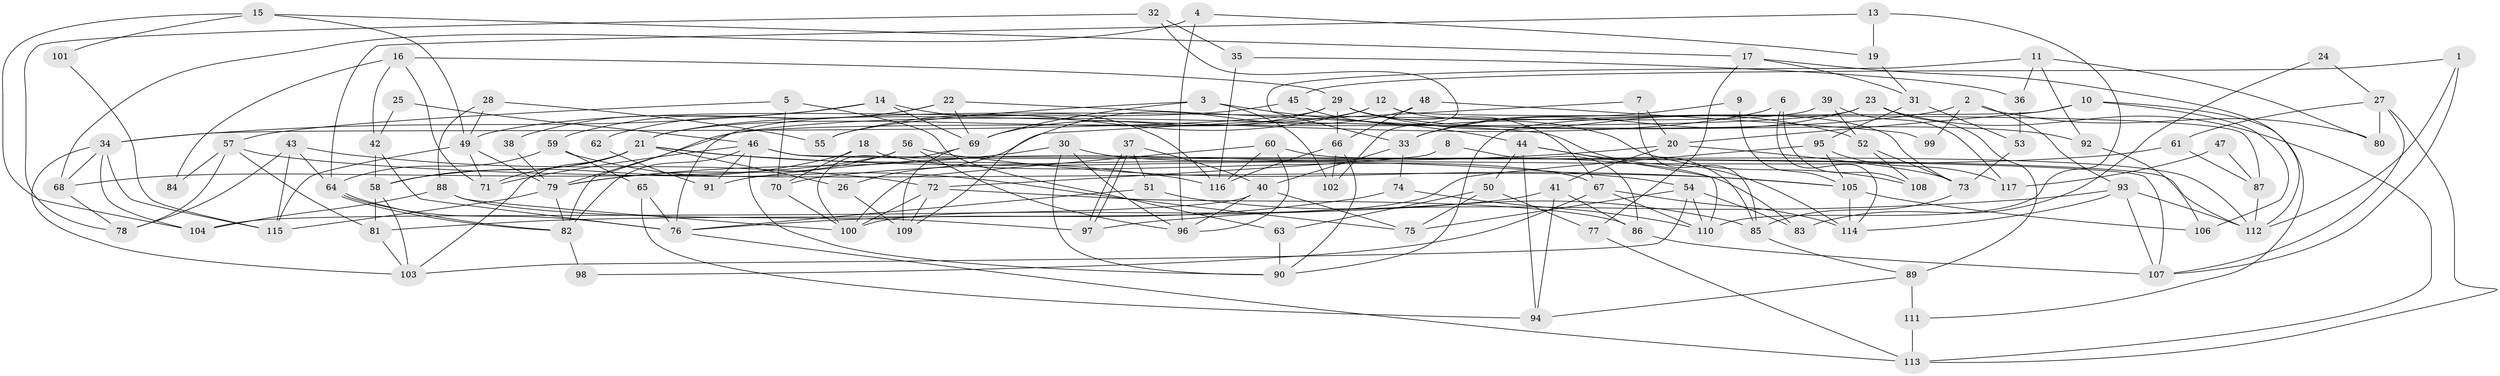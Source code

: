 // Generated by graph-tools (version 1.1) at 2025/14/03/09/25 04:14:58]
// undirected, 117 vertices, 234 edges
graph export_dot {
graph [start="1"]
  node [color=gray90,style=filled];
  1;
  2;
  3;
  4;
  5;
  6;
  7;
  8;
  9;
  10;
  11;
  12;
  13;
  14;
  15;
  16;
  17;
  18;
  19;
  20;
  21;
  22;
  23;
  24;
  25;
  26;
  27;
  28;
  29;
  30;
  31;
  32;
  33;
  34;
  35;
  36;
  37;
  38;
  39;
  40;
  41;
  42;
  43;
  44;
  45;
  46;
  47;
  48;
  49;
  50;
  51;
  52;
  53;
  54;
  55;
  56;
  57;
  58;
  59;
  60;
  61;
  62;
  63;
  64;
  65;
  66;
  67;
  68;
  69;
  70;
  71;
  72;
  73;
  74;
  75;
  76;
  77;
  78;
  79;
  80;
  81;
  82;
  83;
  84;
  85;
  86;
  87;
  88;
  89;
  90;
  91;
  92;
  93;
  94;
  95;
  96;
  97;
  98;
  99;
  100;
  101;
  102;
  103;
  104;
  105;
  106;
  107;
  108;
  109;
  110;
  111;
  112;
  113;
  114;
  115;
  116;
  117;
  1 -- 112;
  1 -- 107;
  1 -- 45;
  2 -- 93;
  2 -- 79;
  2 -- 80;
  2 -- 99;
  3 -- 69;
  3 -- 102;
  3 -- 44;
  3 -- 55;
  4 -- 96;
  4 -- 68;
  4 -- 19;
  5 -- 63;
  5 -- 57;
  5 -- 70;
  6 -- 114;
  6 -- 21;
  6 -- 108;
  7 -- 20;
  7 -- 85;
  7 -- 26;
  8 -- 72;
  8 -- 86;
  9 -- 105;
  9 -- 33;
  10 -- 20;
  10 -- 90;
  10 -- 106;
  10 -- 111;
  11 -- 92;
  11 -- 33;
  11 -- 36;
  11 -- 80;
  12 -- 87;
  12 -- 73;
  12 -- 21;
  12 -- 55;
  13 -- 19;
  13 -- 110;
  13 -- 64;
  14 -- 116;
  14 -- 69;
  14 -- 34;
  14 -- 38;
  15 -- 49;
  15 -- 104;
  15 -- 17;
  15 -- 101;
  16 -- 71;
  16 -- 29;
  16 -- 42;
  16 -- 84;
  17 -- 77;
  17 -- 31;
  17 -- 112;
  18 -- 58;
  18 -- 67;
  18 -- 70;
  19 -- 31;
  20 -- 73;
  20 -- 41;
  20 -- 91;
  21 -- 103;
  21 -- 26;
  21 -- 54;
  21 -- 58;
  21 -- 71;
  21 -- 116;
  22 -- 59;
  22 -- 69;
  22 -- 62;
  22 -- 114;
  23 -- 82;
  23 -- 33;
  23 -- 89;
  23 -- 113;
  24 -- 83;
  24 -- 27;
  25 -- 46;
  25 -- 42;
  26 -- 109;
  27 -- 113;
  27 -- 80;
  27 -- 61;
  27 -- 107;
  28 -- 55;
  28 -- 49;
  28 -- 88;
  29 -- 69;
  29 -- 66;
  29 -- 34;
  29 -- 52;
  29 -- 67;
  29 -- 92;
  30 -- 79;
  30 -- 96;
  30 -- 83;
  30 -- 90;
  31 -- 95;
  31 -- 53;
  32 -- 35;
  32 -- 78;
  32 -- 102;
  33 -- 74;
  33 -- 40;
  34 -- 68;
  34 -- 103;
  34 -- 104;
  34 -- 115;
  35 -- 36;
  35 -- 116;
  36 -- 53;
  37 -- 51;
  37 -- 97;
  37 -- 97;
  37 -- 40;
  38 -- 79;
  39 -- 76;
  39 -- 52;
  39 -- 117;
  40 -- 75;
  40 -- 96;
  40 -- 104;
  41 -- 81;
  41 -- 86;
  41 -- 94;
  42 -- 58;
  42 -- 76;
  43 -- 64;
  43 -- 115;
  43 -- 72;
  43 -- 78;
  44 -- 94;
  44 -- 50;
  44 -- 85;
  44 -- 110;
  45 -- 49;
  45 -- 108;
  46 -- 107;
  46 -- 112;
  46 -- 71;
  46 -- 82;
  46 -- 90;
  46 -- 91;
  47 -- 117;
  47 -- 87;
  48 -- 109;
  48 -- 66;
  48 -- 99;
  49 -- 115;
  49 -- 71;
  49 -- 79;
  50 -- 75;
  50 -- 63;
  50 -- 77;
  51 -- 76;
  51 -- 85;
  52 -- 108;
  52 -- 73;
  53 -- 73;
  54 -- 110;
  54 -- 75;
  54 -- 83;
  54 -- 103;
  56 -- 105;
  56 -- 79;
  56 -- 68;
  56 -- 96;
  57 -- 78;
  57 -- 81;
  57 -- 84;
  57 -- 105;
  58 -- 103;
  58 -- 81;
  59 -- 64;
  59 -- 65;
  59 -- 75;
  60 -- 96;
  60 -- 100;
  60 -- 112;
  60 -- 116;
  61 -- 70;
  61 -- 87;
  62 -- 91;
  63 -- 90;
  64 -- 82;
  64 -- 82;
  64 -- 76;
  65 -- 76;
  65 -- 94;
  66 -- 90;
  66 -- 116;
  66 -- 102;
  67 -- 114;
  67 -- 98;
  67 -- 110;
  68 -- 78;
  69 -- 100;
  69 -- 109;
  70 -- 100;
  72 -- 100;
  72 -- 86;
  72 -- 109;
  73 -- 85;
  74 -- 76;
  74 -- 110;
  76 -- 113;
  77 -- 113;
  79 -- 82;
  79 -- 115;
  81 -- 103;
  82 -- 98;
  85 -- 89;
  86 -- 107;
  87 -- 112;
  88 -- 104;
  88 -- 97;
  88 -- 100;
  89 -- 111;
  89 -- 94;
  92 -- 106;
  93 -- 112;
  93 -- 97;
  93 -- 107;
  93 -- 114;
  95 -- 100;
  95 -- 105;
  95 -- 117;
  101 -- 115;
  105 -- 114;
  105 -- 106;
  111 -- 113;
}
